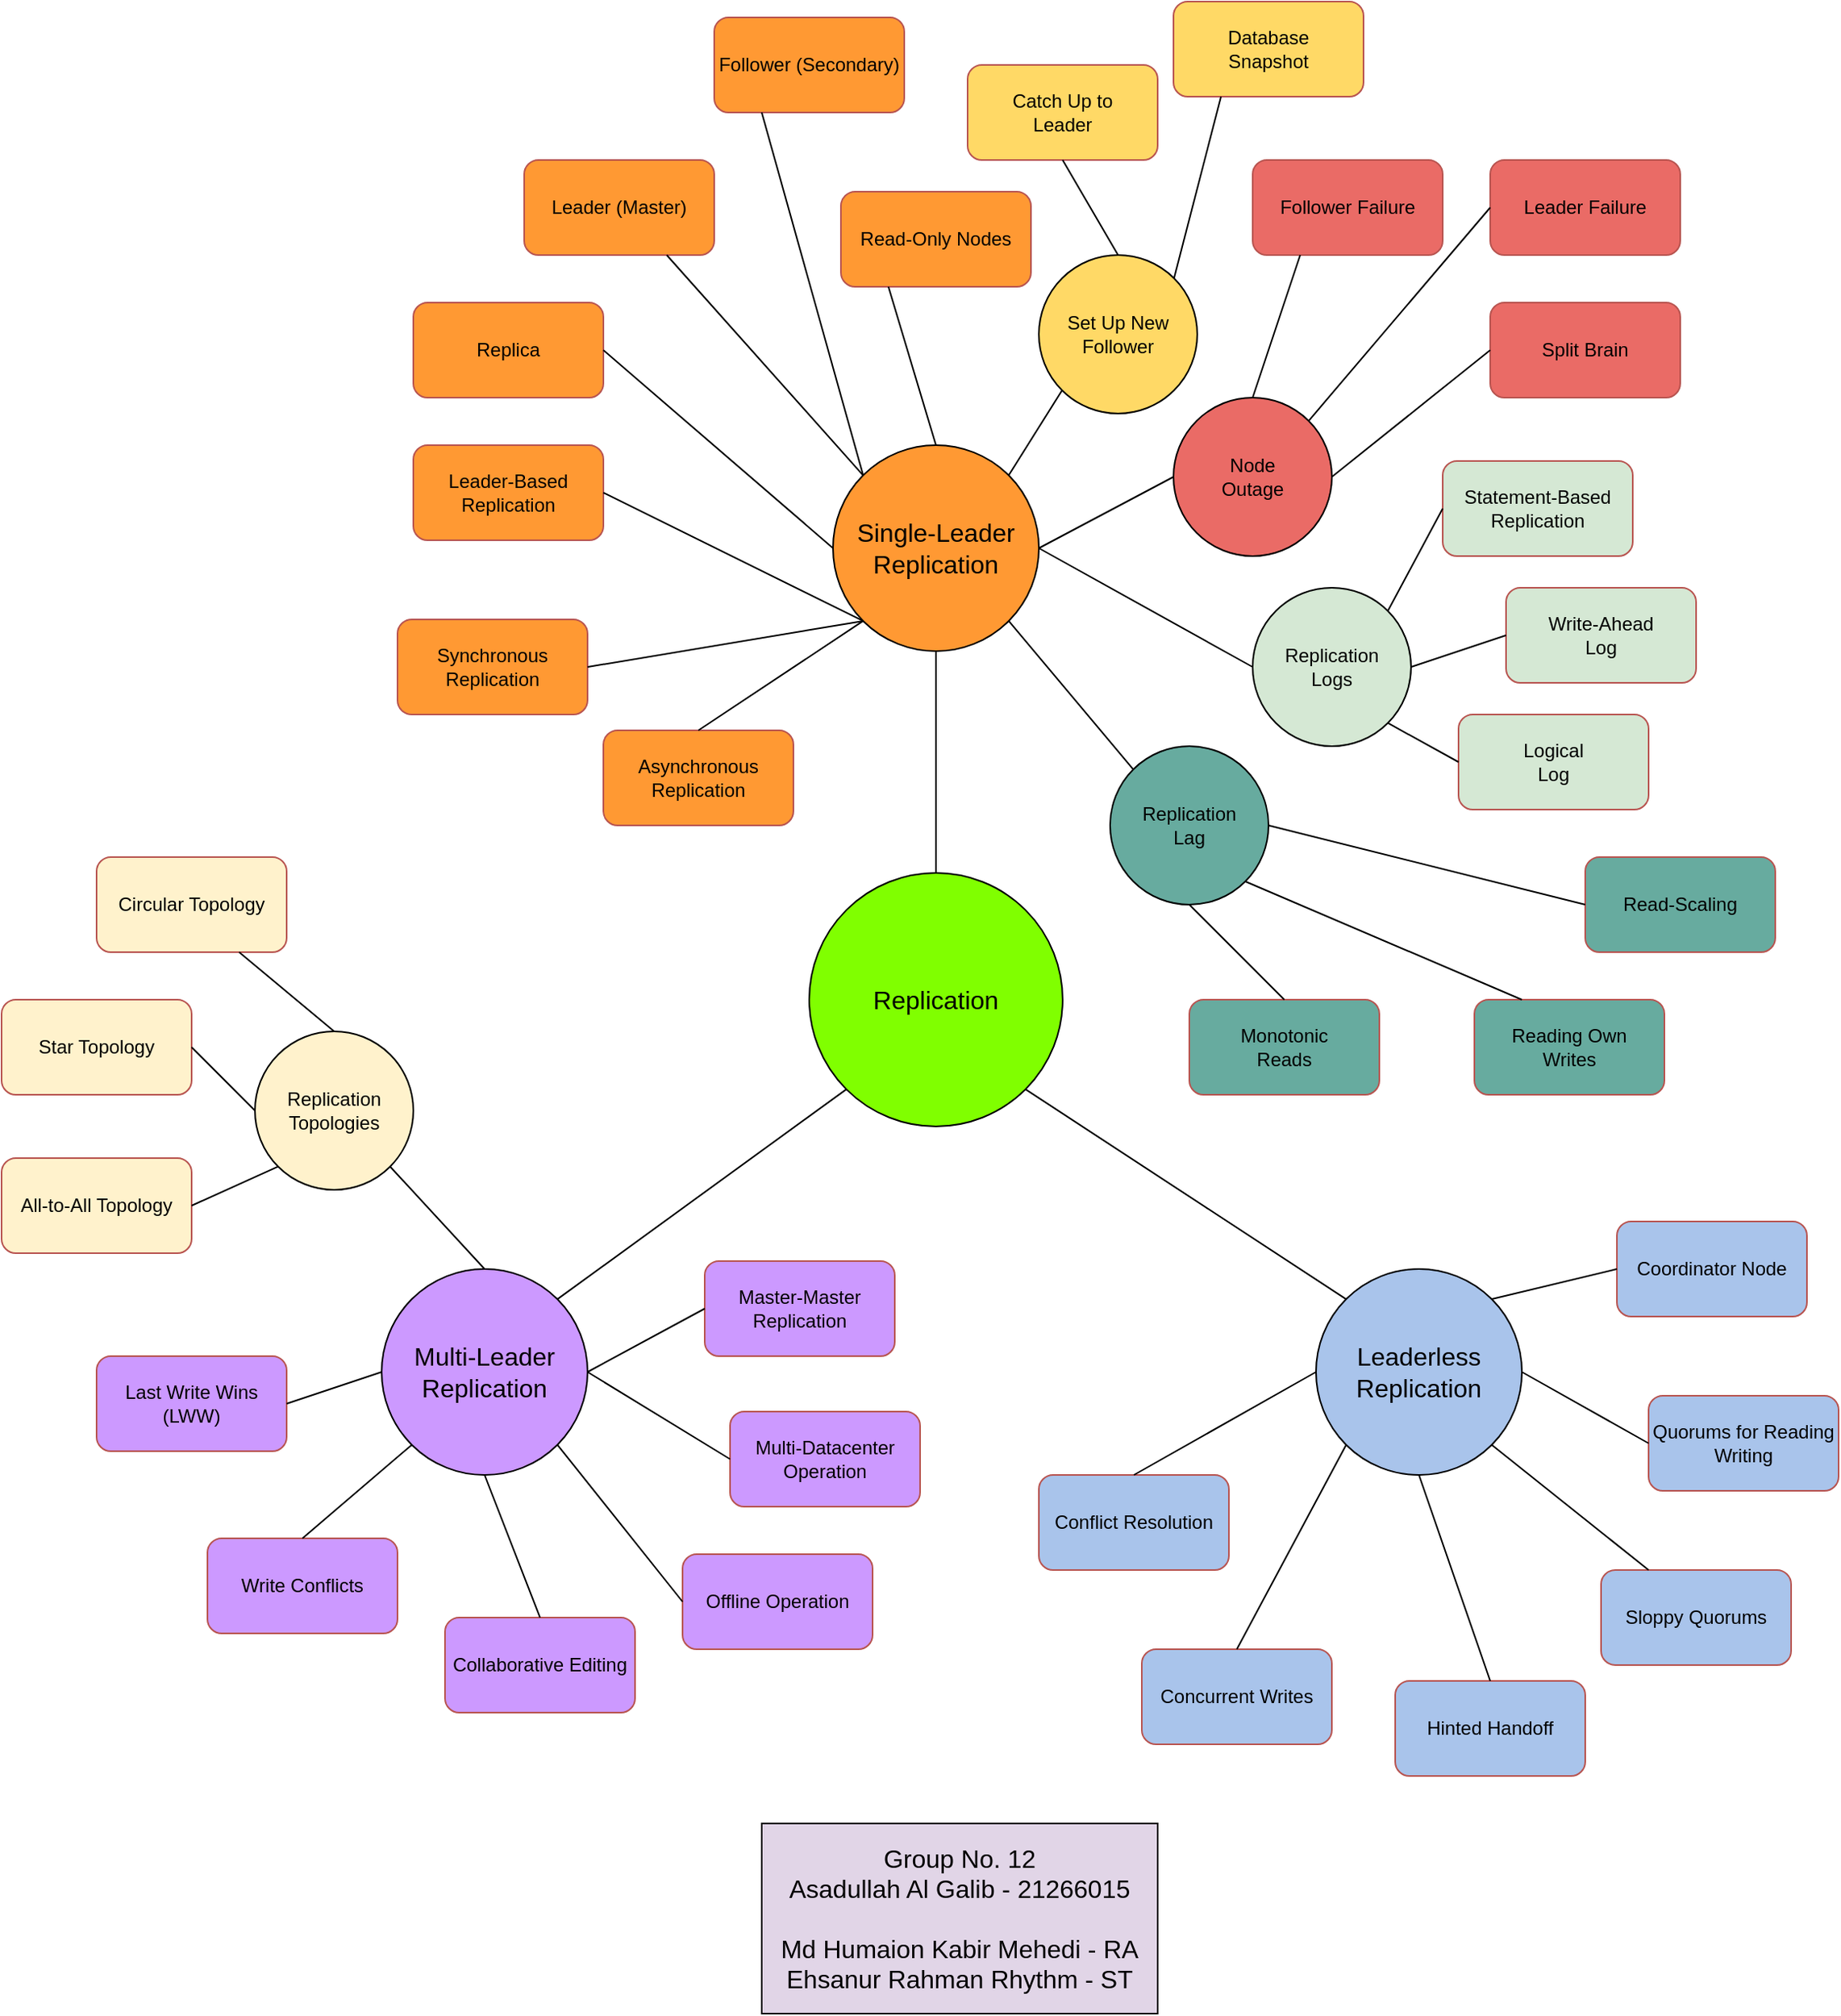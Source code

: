 <mxfile version="21.1.0" type="google">
  <diagram name="Page-1" id="FSgDwg14SxxTdtgcIDM9">
    <mxGraphModel grid="1" page="1" gridSize="10" guides="1" tooltips="1" connect="1" arrows="1" fold="1" pageScale="1" pageWidth="827" pageHeight="1169" math="0" shadow="0">
      <root>
        <mxCell id="0" />
        <mxCell id="1" parent="0" />
        <mxCell id="LckcoSEGjGpX4WUM62JQ-1" value="Replication" style="ellipse;whiteSpace=wrap;html=1;aspect=fixed;fillColor=#80FF00;fontSize=16;" vertex="1" parent="1">
          <mxGeometry x="360" y="280" width="160" height="160" as="geometry" />
        </mxCell>
        <mxCell id="LckcoSEGjGpX4WUM62JQ-2" value="Single-Leader Replication" style="ellipse;whiteSpace=wrap;html=1;aspect=fixed;fillColor=#FF9933;fontSize=16;" vertex="1" parent="1">
          <mxGeometry x="375" y="10" width="130" height="130" as="geometry" />
        </mxCell>
        <mxCell id="LckcoSEGjGpX4WUM62JQ-5" value="Multi-Leader Replication" style="ellipse;whiteSpace=wrap;html=1;aspect=fixed;fillColor=#CC99FF;fontSize=16;" vertex="1" parent="1">
          <mxGeometry x="90" y="530" width="130" height="130" as="geometry" />
        </mxCell>
        <mxCell id="LckcoSEGjGpX4WUM62JQ-7" value="Set Up New Follower" style="ellipse;whiteSpace=wrap;html=1;aspect=fixed;fillColor=#FFD966;fontSize=12;" vertex="1" parent="1">
          <mxGeometry x="505" y="-110" width="100" height="100" as="geometry" />
        </mxCell>
        <mxCell id="LckcoSEGjGpX4WUM62JQ-8" value="Leaderless Replication" style="ellipse;whiteSpace=wrap;html=1;aspect=fixed;fillColor=#A9C4EB;fontSize=16;" vertex="1" parent="1">
          <mxGeometry x="680" y="530" width="130" height="130" as="geometry" />
        </mxCell>
        <mxCell id="LckcoSEGjGpX4WUM62JQ-9" value="" style="endArrow=none;html=1;rounded=0;exitX=1;exitY=0;exitDx=0;exitDy=0;entryX=0;entryY=1;entryDx=0;entryDy=0;" edge="1" parent="1" source="LckcoSEGjGpX4WUM62JQ-5" target="LckcoSEGjGpX4WUM62JQ-1">
          <mxGeometry width="50" height="50" relative="1" as="geometry">
            <mxPoint x="390" y="400" as="sourcePoint" />
            <mxPoint x="440" y="350" as="targetPoint" />
          </mxGeometry>
        </mxCell>
        <mxCell id="LckcoSEGjGpX4WUM62JQ-10" value="" style="endArrow=none;html=1;rounded=0;exitX=0;exitY=0;exitDx=0;exitDy=0;entryX=1;entryY=1;entryDx=0;entryDy=0;" edge="1" parent="1" source="LckcoSEGjGpX4WUM62JQ-8" target="LckcoSEGjGpX4WUM62JQ-1">
          <mxGeometry width="50" height="50" relative="1" as="geometry">
            <mxPoint x="211" y="559" as="sourcePoint" />
            <mxPoint x="393" y="427" as="targetPoint" />
          </mxGeometry>
        </mxCell>
        <mxCell id="LckcoSEGjGpX4WUM62JQ-11" value="" style="endArrow=none;html=1;rounded=0;exitX=0.5;exitY=0;exitDx=0;exitDy=0;entryX=0.5;entryY=1;entryDx=0;entryDy=0;" edge="1" parent="1" source="LckcoSEGjGpX4WUM62JQ-1" target="LckcoSEGjGpX4WUM62JQ-2">
          <mxGeometry width="50" height="50" relative="1" as="geometry">
            <mxPoint x="709" y="559" as="sourcePoint" />
            <mxPoint x="507" y="427" as="targetPoint" />
          </mxGeometry>
        </mxCell>
        <mxCell id="LckcoSEGjGpX4WUM62JQ-12" value="Leader-Based Replication" style="rounded=1;whiteSpace=wrap;html=1;fillColor=#FF9933;strokeColor=#b85450;" vertex="1" parent="1">
          <mxGeometry x="110" y="10" width="120" height="60" as="geometry" />
        </mxCell>
        <mxCell id="LckcoSEGjGpX4WUM62JQ-14" value="Replica" style="rounded=1;whiteSpace=wrap;html=1;fillColor=#FF9933;strokeColor=#b85450;" vertex="1" parent="1">
          <mxGeometry x="110" y="-80" width="120" height="60" as="geometry" />
        </mxCell>
        <mxCell id="LckcoSEGjGpX4WUM62JQ-16" value="Leader (Master)" style="rounded=1;whiteSpace=wrap;html=1;fillColor=#FF9933;strokeColor=#b85450;" vertex="1" parent="1">
          <mxGeometry x="180" y="-170" width="120" height="60" as="geometry" />
        </mxCell>
        <mxCell id="LckcoSEGjGpX4WUM62JQ-17" value="Follower (Secondary)" style="rounded=1;whiteSpace=wrap;html=1;fillColor=#FF9933;strokeColor=#b85450;" vertex="1" parent="1">
          <mxGeometry x="300" y="-260" width="120" height="60" as="geometry" />
        </mxCell>
        <mxCell id="LckcoSEGjGpX4WUM62JQ-18" value="Read-Only Nodes" style="rounded=1;whiteSpace=wrap;html=1;fillColor=#FF9933;strokeColor=#b85450;" vertex="1" parent="1">
          <mxGeometry x="380" y="-150" width="120" height="60" as="geometry" />
        </mxCell>
        <mxCell id="LckcoSEGjGpX4WUM62JQ-19" value="Synchronous Replication" style="rounded=1;whiteSpace=wrap;html=1;fillColor=#FF9933;strokeColor=#b85450;" vertex="1" parent="1">
          <mxGeometry x="100" y="120" width="120" height="60" as="geometry" />
        </mxCell>
        <mxCell id="LckcoSEGjGpX4WUM62JQ-20" value="Asynchronous Replication" style="rounded=1;whiteSpace=wrap;html=1;fillColor=#FF9933;strokeColor=#b85450;" vertex="1" parent="1">
          <mxGeometry x="230" y="190" width="120" height="60" as="geometry" />
        </mxCell>
        <mxCell id="LckcoSEGjGpX4WUM62JQ-21" value="Catch Up to &lt;br&gt;Leader" style="rounded=1;whiteSpace=wrap;html=1;fillColor=#FFD966;strokeColor=#b85450;" vertex="1" parent="1">
          <mxGeometry x="460" y="-230" width="120" height="60" as="geometry" />
        </mxCell>
        <mxCell id="LckcoSEGjGpX4WUM62JQ-22" value="Database &lt;br&gt;Snapshot" style="rounded=1;whiteSpace=wrap;html=1;fillColor=#FFD966;strokeColor=#b85450;" vertex="1" parent="1">
          <mxGeometry x="590" y="-270" width="120" height="60" as="geometry" />
        </mxCell>
        <mxCell id="LckcoSEGjGpX4WUM62JQ-23" value="Node &lt;br&gt;Outage" style="ellipse;whiteSpace=wrap;html=1;aspect=fixed;fillColor=#EA6B66;fontSize=12;" vertex="1" parent="1">
          <mxGeometry x="590" y="-20" width="100" height="100" as="geometry" />
        </mxCell>
        <mxCell id="LckcoSEGjGpX4WUM62JQ-24" value="Split Brain" style="rounded=1;whiteSpace=wrap;html=1;fillColor=#EA6B66;strokeColor=#b85450;" vertex="1" parent="1">
          <mxGeometry x="790" y="-80" width="120" height="60" as="geometry" />
        </mxCell>
        <mxCell id="LckcoSEGjGpX4WUM62JQ-25" value="Follower Failure" style="rounded=1;whiteSpace=wrap;html=1;fillColor=#EA6B66;strokeColor=#b85450;" vertex="1" parent="1">
          <mxGeometry x="640" y="-170" width="120" height="60" as="geometry" />
        </mxCell>
        <mxCell id="LckcoSEGjGpX4WUM62JQ-26" value="Leader Failure" style="rounded=1;whiteSpace=wrap;html=1;fillColor=#EA6B66;strokeColor=#b85450;" vertex="1" parent="1">
          <mxGeometry x="790" y="-170" width="120" height="60" as="geometry" />
        </mxCell>
        <mxCell id="LckcoSEGjGpX4WUM62JQ-27" value="" style="endArrow=none;html=1;rounded=0;exitX=1;exitY=0.5;exitDx=0;exitDy=0;entryX=0;entryY=1;entryDx=0;entryDy=0;" edge="1" parent="1" source="LckcoSEGjGpX4WUM62JQ-19" target="LckcoSEGjGpX4WUM62JQ-2">
          <mxGeometry width="50" height="50" relative="1" as="geometry">
            <mxPoint x="390" y="90" as="sourcePoint" />
            <mxPoint x="440" y="40" as="targetPoint" />
          </mxGeometry>
        </mxCell>
        <mxCell id="LckcoSEGjGpX4WUM62JQ-28" value="" style="endArrow=none;html=1;rounded=0;exitX=1;exitY=0.5;exitDx=0;exitDy=0;entryX=0;entryY=1;entryDx=0;entryDy=0;" edge="1" parent="1" source="LckcoSEGjGpX4WUM62JQ-12" target="LckcoSEGjGpX4WUM62JQ-2">
          <mxGeometry width="50" height="50" relative="1" as="geometry">
            <mxPoint x="325" y="170" as="sourcePoint" />
            <mxPoint x="404" y="131" as="targetPoint" />
          </mxGeometry>
        </mxCell>
        <mxCell id="LckcoSEGjGpX4WUM62JQ-29" value="" style="endArrow=none;html=1;rounded=0;exitX=1;exitY=0.5;exitDx=0;exitDy=0;entryX=0;entryY=0.5;entryDx=0;entryDy=0;" edge="1" parent="1" source="LckcoSEGjGpX4WUM62JQ-14" target="LckcoSEGjGpX4WUM62JQ-2">
          <mxGeometry width="50" height="50" relative="1" as="geometry">
            <mxPoint x="250" y="120" as="sourcePoint" />
            <mxPoint x="404" y="131" as="targetPoint" />
          </mxGeometry>
        </mxCell>
        <mxCell id="LckcoSEGjGpX4WUM62JQ-31" value="" style="endArrow=none;html=1;rounded=0;exitX=0.75;exitY=1;exitDx=0;exitDy=0;entryX=0;entryY=0;entryDx=0;entryDy=0;" edge="1" parent="1" source="LckcoSEGjGpX4WUM62JQ-16" target="LckcoSEGjGpX4WUM62JQ-2">
          <mxGeometry width="50" height="50" relative="1" as="geometry">
            <mxPoint x="320" y="-80" as="sourcePoint" />
            <mxPoint x="385" y="85" as="targetPoint" />
          </mxGeometry>
        </mxCell>
        <mxCell id="LckcoSEGjGpX4WUM62JQ-32" value="" style="endArrow=none;html=1;rounded=0;exitX=0.25;exitY=1;exitDx=0;exitDy=0;entryX=0;entryY=0;entryDx=0;entryDy=0;" edge="1" parent="1" source="LckcoSEGjGpX4WUM62JQ-17" target="LckcoSEGjGpX4WUM62JQ-2">
          <mxGeometry width="50" height="50" relative="1" as="geometry">
            <mxPoint x="340" y="-130" as="sourcePoint" />
            <mxPoint x="404" y="39" as="targetPoint" />
          </mxGeometry>
        </mxCell>
        <mxCell id="LckcoSEGjGpX4WUM62JQ-33" value="" style="endArrow=none;html=1;rounded=0;exitX=0.25;exitY=1;exitDx=0;exitDy=0;entryX=0.5;entryY=0;entryDx=0;entryDy=0;" edge="1" parent="1" source="LckcoSEGjGpX4WUM62JQ-18" target="LckcoSEGjGpX4WUM62JQ-2">
          <mxGeometry width="50" height="50" relative="1" as="geometry">
            <mxPoint x="420" y="-180" as="sourcePoint" />
            <mxPoint x="404" y="39" as="targetPoint" />
          </mxGeometry>
        </mxCell>
        <mxCell id="LckcoSEGjGpX4WUM62JQ-34" value="" style="endArrow=none;html=1;rounded=0;exitX=0;exitY=1;exitDx=0;exitDy=0;entryX=1;entryY=0;entryDx=0;entryDy=0;" edge="1" parent="1" source="LckcoSEGjGpX4WUM62JQ-7" target="LckcoSEGjGpX4WUM62JQ-2">
          <mxGeometry width="50" height="50" relative="1" as="geometry">
            <mxPoint x="510" y="-80" as="sourcePoint" />
            <mxPoint x="450" y="20" as="targetPoint" />
          </mxGeometry>
        </mxCell>
        <mxCell id="LckcoSEGjGpX4WUM62JQ-35" value="" style="endArrow=none;html=1;rounded=0;exitX=0.5;exitY=1;exitDx=0;exitDy=0;entryX=0.5;entryY=0;entryDx=0;entryDy=0;" edge="1" parent="1" source="LckcoSEGjGpX4WUM62JQ-21" target="LckcoSEGjGpX4WUM62JQ-7">
          <mxGeometry width="50" height="50" relative="1" as="geometry">
            <mxPoint x="610" y="-10" as="sourcePoint" />
            <mxPoint x="496" y="39" as="targetPoint" />
          </mxGeometry>
        </mxCell>
        <mxCell id="LckcoSEGjGpX4WUM62JQ-36" value="" style="endArrow=none;html=1;rounded=0;exitX=0.25;exitY=1;exitDx=0;exitDy=0;entryX=1;entryY=0;entryDx=0;entryDy=0;" edge="1" parent="1" source="LckcoSEGjGpX4WUM62JQ-22" target="LckcoSEGjGpX4WUM62JQ-7">
          <mxGeometry width="50" height="50" relative="1" as="geometry">
            <mxPoint x="690" y="-120" as="sourcePoint" />
            <mxPoint x="660" y="-60" as="targetPoint" />
          </mxGeometry>
        </mxCell>
        <mxCell id="LckcoSEGjGpX4WUM62JQ-37" value="" style="endArrow=none;html=1;rounded=0;exitX=0.25;exitY=1;exitDx=0;exitDy=0;entryX=0.5;entryY=0;entryDx=0;entryDy=0;" edge="1" parent="1" source="LckcoSEGjGpX4WUM62JQ-25" target="LckcoSEGjGpX4WUM62JQ-23">
          <mxGeometry width="50" height="50" relative="1" as="geometry">
            <mxPoint x="760" y="-50" as="sourcePoint" />
            <mxPoint x="695" y="-45" as="targetPoint" />
          </mxGeometry>
        </mxCell>
        <mxCell id="LckcoSEGjGpX4WUM62JQ-38" value="" style="endArrow=none;html=1;rounded=0;exitX=0;exitY=0.5;exitDx=0;exitDy=0;entryX=1;entryY=0;entryDx=0;entryDy=0;" edge="1" parent="1" source="LckcoSEGjGpX4WUM62JQ-26" target="LckcoSEGjGpX4WUM62JQ-23">
          <mxGeometry width="50" height="50" relative="1" as="geometry">
            <mxPoint x="820" y="60" as="sourcePoint" />
            <mxPoint x="735" y="85" as="targetPoint" />
          </mxGeometry>
        </mxCell>
        <mxCell id="LckcoSEGjGpX4WUM62JQ-39" value="" style="endArrow=none;html=1;rounded=0;exitX=0;exitY=0.5;exitDx=0;exitDy=0;entryX=1;entryY=0.5;entryDx=0;entryDy=0;" edge="1" parent="1" source="LckcoSEGjGpX4WUM62JQ-24" target="LckcoSEGjGpX4WUM62JQ-23">
          <mxGeometry width="50" height="50" relative="1" as="geometry">
            <mxPoint x="900" y="150" as="sourcePoint" />
            <mxPoint x="750" y="120" as="targetPoint" />
          </mxGeometry>
        </mxCell>
        <mxCell id="LckcoSEGjGpX4WUM62JQ-40" value="" style="endArrow=none;html=1;rounded=0;exitX=0;exitY=0.5;exitDx=0;exitDy=0;entryX=1;entryY=0.5;entryDx=0;entryDy=0;" edge="1" parent="1" source="LckcoSEGjGpX4WUM62JQ-23" target="LckcoSEGjGpX4WUM62JQ-2">
          <mxGeometry width="50" height="50" relative="1" as="geometry">
            <mxPoint x="800" y="230" as="sourcePoint" />
            <mxPoint x="735" y="155" as="targetPoint" />
          </mxGeometry>
        </mxCell>
        <mxCell id="LckcoSEGjGpX4WUM62JQ-41" value="" style="endArrow=none;html=1;rounded=0;exitX=0.5;exitY=0;exitDx=0;exitDy=0;entryX=0;entryY=1;entryDx=0;entryDy=0;" edge="1" parent="1" source="LckcoSEGjGpX4WUM62JQ-20" target="LckcoSEGjGpX4WUM62JQ-2">
          <mxGeometry width="50" height="50" relative="1" as="geometry">
            <mxPoint x="650" y="120" as="sourcePoint" />
            <mxPoint x="515" y="85" as="targetPoint" />
          </mxGeometry>
        </mxCell>
        <mxCell id="LckcoSEGjGpX4WUM62JQ-42" value="Replication &lt;br&gt;Logs" style="ellipse;whiteSpace=wrap;html=1;aspect=fixed;fillColor=#D5E8D4;fontSize=12;" vertex="1" parent="1">
          <mxGeometry x="640" y="100" width="100" height="100" as="geometry" />
        </mxCell>
        <mxCell id="LckcoSEGjGpX4WUM62JQ-43" value="Write-Ahead &lt;br&gt;Log" style="rounded=1;whiteSpace=wrap;html=1;fillColor=#D5E8D4;strokeColor=#b85450;" vertex="1" parent="1">
          <mxGeometry x="800" y="100" width="120" height="60" as="geometry" />
        </mxCell>
        <mxCell id="LckcoSEGjGpX4WUM62JQ-44" value="Logical &lt;br&gt;Log" style="rounded=1;whiteSpace=wrap;html=1;fillColor=#D5E8D4;strokeColor=#b85450;" vertex="1" parent="1">
          <mxGeometry x="770" y="180" width="120" height="60" as="geometry" />
        </mxCell>
        <mxCell id="LckcoSEGjGpX4WUM62JQ-45" value="Statement-Based Replication" style="rounded=1;whiteSpace=wrap;html=1;fillColor=#D5E8D4;strokeColor=#b85450;" vertex="1" parent="1">
          <mxGeometry x="760" y="20" width="120" height="60" as="geometry" />
        </mxCell>
        <mxCell id="LckcoSEGjGpX4WUM62JQ-46" value="" style="endArrow=none;html=1;rounded=0;entryX=0;entryY=0.5;entryDx=0;entryDy=0;exitX=1;exitY=0.5;exitDx=0;exitDy=0;" edge="1" parent="1" source="LckcoSEGjGpX4WUM62JQ-2" target="LckcoSEGjGpX4WUM62JQ-42">
          <mxGeometry width="50" height="50" relative="1" as="geometry">
            <mxPoint x="390" y="120" as="sourcePoint" />
            <mxPoint x="440" y="70" as="targetPoint" />
          </mxGeometry>
        </mxCell>
        <mxCell id="LckcoSEGjGpX4WUM62JQ-47" value="" style="endArrow=none;html=1;rounded=0;entryX=1;entryY=0;entryDx=0;entryDy=0;exitX=0;exitY=0.5;exitDx=0;exitDy=0;" edge="1" parent="1" source="LckcoSEGjGpX4WUM62JQ-45" target="LckcoSEGjGpX4WUM62JQ-42">
          <mxGeometry width="50" height="50" relative="1" as="geometry">
            <mxPoint x="515" y="85" as="sourcePoint" />
            <mxPoint x="650" y="160" as="targetPoint" />
          </mxGeometry>
        </mxCell>
        <mxCell id="LckcoSEGjGpX4WUM62JQ-48" value="" style="endArrow=none;html=1;rounded=0;entryX=1;entryY=0.5;entryDx=0;entryDy=0;exitX=0;exitY=0.5;exitDx=0;exitDy=0;" edge="1" parent="1" source="LckcoSEGjGpX4WUM62JQ-43" target="LckcoSEGjGpX4WUM62JQ-42">
          <mxGeometry width="50" height="50" relative="1" as="geometry">
            <mxPoint x="770" y="60" as="sourcePoint" />
            <mxPoint x="735" y="125" as="targetPoint" />
          </mxGeometry>
        </mxCell>
        <mxCell id="LckcoSEGjGpX4WUM62JQ-49" value="" style="endArrow=none;html=1;rounded=0;entryX=1;entryY=1;entryDx=0;entryDy=0;exitX=0;exitY=0.5;exitDx=0;exitDy=0;" edge="1" parent="1" source="LckcoSEGjGpX4WUM62JQ-44" target="LckcoSEGjGpX4WUM62JQ-42">
          <mxGeometry width="50" height="50" relative="1" as="geometry">
            <mxPoint x="810" y="140" as="sourcePoint" />
            <mxPoint x="750" y="160" as="targetPoint" />
          </mxGeometry>
        </mxCell>
        <mxCell id="LckcoSEGjGpX4WUM62JQ-50" value="Replication &lt;br&gt;Lag" style="ellipse;whiteSpace=wrap;html=1;aspect=fixed;fillColor=#67AB9F;fontSize=12;" vertex="1" parent="1">
          <mxGeometry x="550" y="200" width="100" height="100" as="geometry" />
        </mxCell>
        <mxCell id="LckcoSEGjGpX4WUM62JQ-51" value="Read-Scaling" style="rounded=1;whiteSpace=wrap;html=1;fillColor=#67AB9F;strokeColor=#b85450;" vertex="1" parent="1">
          <mxGeometry x="850" y="270" width="120" height="60" as="geometry" />
        </mxCell>
        <mxCell id="LckcoSEGjGpX4WUM62JQ-52" value="Monotonic &lt;br&gt;Reads" style="rounded=1;whiteSpace=wrap;html=1;fillColor=#67AB9F;strokeColor=#b85450;" vertex="1" parent="1">
          <mxGeometry x="600" y="360" width="120" height="60" as="geometry" />
        </mxCell>
        <mxCell id="LckcoSEGjGpX4WUM62JQ-53" value="Reading Own &lt;br&gt;Writes" style="rounded=1;whiteSpace=wrap;html=1;fillColor=#67AB9F;strokeColor=#b85450;" vertex="1" parent="1">
          <mxGeometry x="780" y="360" width="120" height="60" as="geometry" />
        </mxCell>
        <mxCell id="LckcoSEGjGpX4WUM62JQ-54" value="" style="endArrow=none;html=1;rounded=0;entryX=0;entryY=0;entryDx=0;entryDy=0;exitX=1;exitY=1;exitDx=0;exitDy=0;" edge="1" parent="1" source="LckcoSEGjGpX4WUM62JQ-2" target="LckcoSEGjGpX4WUM62JQ-50">
          <mxGeometry width="50" height="50" relative="1" as="geometry">
            <mxPoint x="390" y="200" as="sourcePoint" />
            <mxPoint x="440" y="150" as="targetPoint" />
          </mxGeometry>
        </mxCell>
        <mxCell id="LckcoSEGjGpX4WUM62JQ-55" value="" style="endArrow=none;html=1;rounded=0;entryX=0.5;entryY=0;entryDx=0;entryDy=0;exitX=0.5;exitY=1;exitDx=0;exitDy=0;" edge="1" parent="1" source="LckcoSEGjGpX4WUM62JQ-50" target="LckcoSEGjGpX4WUM62JQ-52">
          <mxGeometry width="50" height="50" relative="1" as="geometry">
            <mxPoint x="496" y="131" as="sourcePoint" />
            <mxPoint x="575" y="225" as="targetPoint" />
          </mxGeometry>
        </mxCell>
        <mxCell id="LckcoSEGjGpX4WUM62JQ-56" value="" style="endArrow=none;html=1;rounded=0;entryX=0.25;entryY=0;entryDx=0;entryDy=0;exitX=1;exitY=1;exitDx=0;exitDy=0;" edge="1" parent="1" source="LckcoSEGjGpX4WUM62JQ-50" target="LckcoSEGjGpX4WUM62JQ-53">
          <mxGeometry width="50" height="50" relative="1" as="geometry">
            <mxPoint x="610" y="310" as="sourcePoint" />
            <mxPoint x="670" y="370" as="targetPoint" />
          </mxGeometry>
        </mxCell>
        <mxCell id="LckcoSEGjGpX4WUM62JQ-57" value="" style="endArrow=none;html=1;rounded=0;entryX=0;entryY=0.5;entryDx=0;entryDy=0;exitX=1;exitY=0.5;exitDx=0;exitDy=0;" edge="1" parent="1" source="LckcoSEGjGpX4WUM62JQ-50" target="LckcoSEGjGpX4WUM62JQ-51">
          <mxGeometry width="50" height="50" relative="1" as="geometry">
            <mxPoint x="645" y="295" as="sourcePoint" />
            <mxPoint x="820" y="370" as="targetPoint" />
          </mxGeometry>
        </mxCell>
        <mxCell id="n70Q1aYIcs8bRbfcStc1-1" value="Replication Topologies" style="ellipse;whiteSpace=wrap;html=1;aspect=fixed;fillColor=#FFF2CC;fontSize=12;" vertex="1" parent="1">
          <mxGeometry x="10" y="380" width="100" height="100" as="geometry" />
        </mxCell>
        <mxCell id="n70Q1aYIcs8bRbfcStc1-2" value="Master-Master&lt;br&gt;Replication" style="rounded=1;whiteSpace=wrap;html=1;fillColor=#CC99FF;strokeColor=#b85450;" vertex="1" parent="1">
          <mxGeometry x="294" y="525" width="120" height="60" as="geometry" />
        </mxCell>
        <mxCell id="n70Q1aYIcs8bRbfcStc1-3" value="Multi-Datacenter&lt;br&gt;Operation" style="rounded=1;whiteSpace=wrap;html=1;fillColor=#CC99FF;strokeColor=#b85450;" vertex="1" parent="1">
          <mxGeometry x="310" y="620" width="120" height="60" as="geometry" />
        </mxCell>
        <mxCell id="n70Q1aYIcs8bRbfcStc1-4" value="Offline Operation" style="rounded=1;whiteSpace=wrap;html=1;fillColor=#CC99FF;strokeColor=#b85450;" vertex="1" parent="1">
          <mxGeometry x="280" y="710" width="120" height="60" as="geometry" />
        </mxCell>
        <mxCell id="n70Q1aYIcs8bRbfcStc1-5" value="Collaborative Editing" style="rounded=1;whiteSpace=wrap;html=1;fillColor=#CC99FF;strokeColor=#b85450;" vertex="1" parent="1">
          <mxGeometry x="130" y="750" width="120" height="60" as="geometry" />
        </mxCell>
        <mxCell id="n70Q1aYIcs8bRbfcStc1-6" value="Write Conflicts" style="rounded=1;whiteSpace=wrap;html=1;fillColor=#CC99FF;strokeColor=#b85450;" vertex="1" parent="1">
          <mxGeometry x="-20" y="700" width="120" height="60" as="geometry" />
        </mxCell>
        <mxCell id="n70Q1aYIcs8bRbfcStc1-7" value="Last Write Wins &lt;br&gt;(LWW)" style="rounded=1;whiteSpace=wrap;html=1;fillColor=#CC99FF;strokeColor=#b85450;" vertex="1" parent="1">
          <mxGeometry x="-90" y="585" width="120" height="60" as="geometry" />
        </mxCell>
        <mxCell id="n70Q1aYIcs8bRbfcStc1-8" value="Circular Topology" style="rounded=1;whiteSpace=wrap;html=1;fillColor=#FFF2CC;strokeColor=#b85450;" vertex="1" parent="1">
          <mxGeometry x="-90" y="270" width="120" height="60" as="geometry" />
        </mxCell>
        <mxCell id="n70Q1aYIcs8bRbfcStc1-10" value="" style="endArrow=none;html=1;rounded=0;entryX=1;entryY=0.5;entryDx=0;entryDy=0;exitX=0;exitY=0.5;exitDx=0;exitDy=0;" edge="1" parent="1" source="n70Q1aYIcs8bRbfcStc1-2" target="LckcoSEGjGpX4WUM62JQ-5">
          <mxGeometry width="50" height="50" relative="1" as="geometry">
            <mxPoint x="390" y="570" as="sourcePoint" />
            <mxPoint x="440" y="520" as="targetPoint" />
          </mxGeometry>
        </mxCell>
        <mxCell id="n70Q1aYIcs8bRbfcStc1-11" value="" style="endArrow=none;html=1;rounded=0;entryX=1;entryY=0.5;entryDx=0;entryDy=0;exitX=0;exitY=0.5;exitDx=0;exitDy=0;" edge="1" parent="1" source="n70Q1aYIcs8bRbfcStc1-3" target="LckcoSEGjGpX4WUM62JQ-5">
          <mxGeometry width="50" height="50" relative="1" as="geometry">
            <mxPoint x="304" y="565" as="sourcePoint" />
            <mxPoint x="230" y="605" as="targetPoint" />
          </mxGeometry>
        </mxCell>
        <mxCell id="n70Q1aYIcs8bRbfcStc1-12" value="" style="endArrow=none;html=1;rounded=0;entryX=1;entryY=1;entryDx=0;entryDy=0;exitX=0;exitY=0.5;exitDx=0;exitDy=0;" edge="1" parent="1" source="n70Q1aYIcs8bRbfcStc1-4" target="LckcoSEGjGpX4WUM62JQ-5">
          <mxGeometry width="50" height="50" relative="1" as="geometry">
            <mxPoint x="320" y="660" as="sourcePoint" />
            <mxPoint x="230" y="605" as="targetPoint" />
          </mxGeometry>
        </mxCell>
        <mxCell id="n70Q1aYIcs8bRbfcStc1-13" value="" style="endArrow=none;html=1;rounded=0;entryX=0.5;entryY=1;entryDx=0;entryDy=0;exitX=0.5;exitY=0;exitDx=0;exitDy=0;" edge="1" parent="1" source="n70Q1aYIcs8bRbfcStc1-5" target="LckcoSEGjGpX4WUM62JQ-5">
          <mxGeometry width="50" height="50" relative="1" as="geometry">
            <mxPoint x="290" y="750" as="sourcePoint" />
            <mxPoint x="211" y="651" as="targetPoint" />
          </mxGeometry>
        </mxCell>
        <mxCell id="n70Q1aYIcs8bRbfcStc1-14" value="" style="endArrow=none;html=1;rounded=0;entryX=0;entryY=1;entryDx=0;entryDy=0;exitX=0.5;exitY=0;exitDx=0;exitDy=0;" edge="1" parent="1" source="n70Q1aYIcs8bRbfcStc1-6" target="LckcoSEGjGpX4WUM62JQ-5">
          <mxGeometry width="50" height="50" relative="1" as="geometry">
            <mxPoint x="200" y="760" as="sourcePoint" />
            <mxPoint x="165" y="670" as="targetPoint" />
          </mxGeometry>
        </mxCell>
        <mxCell id="n70Q1aYIcs8bRbfcStc1-15" value="" style="endArrow=none;html=1;rounded=0;entryX=0;entryY=0.5;entryDx=0;entryDy=0;exitX=1;exitY=0.5;exitDx=0;exitDy=0;" edge="1" parent="1" source="n70Q1aYIcs8bRbfcStc1-7" target="LckcoSEGjGpX4WUM62JQ-5">
          <mxGeometry width="50" height="50" relative="1" as="geometry">
            <mxPoint x="50" y="710" as="sourcePoint" />
            <mxPoint x="119" y="651" as="targetPoint" />
          </mxGeometry>
        </mxCell>
        <mxCell id="n70Q1aYIcs8bRbfcStc1-16" value="" style="endArrow=none;html=1;rounded=0;entryX=1;entryY=1;entryDx=0;entryDy=0;exitX=0.5;exitY=0;exitDx=0;exitDy=0;" edge="1" parent="1" source="LckcoSEGjGpX4WUM62JQ-5" target="n70Q1aYIcs8bRbfcStc1-1">
          <mxGeometry width="50" height="50" relative="1" as="geometry">
            <mxPoint x="40" y="625" as="sourcePoint" />
            <mxPoint x="100" y="605" as="targetPoint" />
          </mxGeometry>
        </mxCell>
        <mxCell id="n70Q1aYIcs8bRbfcStc1-17" value="Star Topology" style="rounded=1;whiteSpace=wrap;html=1;fillColor=#FFF2CC;strokeColor=#b85450;" vertex="1" parent="1">
          <mxGeometry x="-150" y="360" width="120" height="60" as="geometry" />
        </mxCell>
        <mxCell id="n70Q1aYIcs8bRbfcStc1-18" value="All-to-All Topology" style="rounded=1;whiteSpace=wrap;html=1;fillColor=#FFF2CC;strokeColor=#b85450;" vertex="1" parent="1">
          <mxGeometry x="-150" y="460" width="120" height="60" as="geometry" />
        </mxCell>
        <mxCell id="n70Q1aYIcs8bRbfcStc1-19" value="" style="endArrow=none;html=1;rounded=0;entryX=0.75;entryY=1;entryDx=0;entryDy=0;exitX=0.5;exitY=0;exitDx=0;exitDy=0;" edge="1" parent="1" source="n70Q1aYIcs8bRbfcStc1-1" target="n70Q1aYIcs8bRbfcStc1-8">
          <mxGeometry width="50" height="50" relative="1" as="geometry">
            <mxPoint x="390" y="530" as="sourcePoint" />
            <mxPoint x="440" y="480" as="targetPoint" />
          </mxGeometry>
        </mxCell>
        <mxCell id="n70Q1aYIcs8bRbfcStc1-20" value="" style="endArrow=none;html=1;rounded=0;entryX=1;entryY=0.5;entryDx=0;entryDy=0;exitX=0;exitY=0.5;exitDx=0;exitDy=0;" edge="1" parent="1" source="n70Q1aYIcs8bRbfcStc1-1" target="n70Q1aYIcs8bRbfcStc1-17">
          <mxGeometry width="50" height="50" relative="1" as="geometry">
            <mxPoint x="70" y="390" as="sourcePoint" />
            <mxPoint x="10" y="340" as="targetPoint" />
          </mxGeometry>
        </mxCell>
        <mxCell id="n70Q1aYIcs8bRbfcStc1-21" value="" style="endArrow=none;html=1;rounded=0;entryX=1;entryY=0.5;entryDx=0;entryDy=0;exitX=0;exitY=1;exitDx=0;exitDy=0;" edge="1" parent="1" source="n70Q1aYIcs8bRbfcStc1-1" target="n70Q1aYIcs8bRbfcStc1-18">
          <mxGeometry width="50" height="50" relative="1" as="geometry">
            <mxPoint x="35" y="405" as="sourcePoint" />
            <mxPoint x="-20" y="400" as="targetPoint" />
          </mxGeometry>
        </mxCell>
        <mxCell id="n70Q1aYIcs8bRbfcStc1-24" value="Coordinator Node" style="rounded=1;whiteSpace=wrap;html=1;fillColor=#A9C4EB;strokeColor=#b85450;" vertex="1" parent="1">
          <mxGeometry x="870" y="500" width="120" height="60" as="geometry" />
        </mxCell>
        <mxCell id="n70Q1aYIcs8bRbfcStc1-25" value="Quorums for Reading Writing" style="rounded=1;whiteSpace=wrap;html=1;fillColor=#A9C4EB;strokeColor=#b85450;" vertex="1" parent="1">
          <mxGeometry x="890" y="610" width="120" height="60" as="geometry" />
        </mxCell>
        <mxCell id="n70Q1aYIcs8bRbfcStc1-26" value="Sloppy Quorums" style="rounded=1;whiteSpace=wrap;html=1;fillColor=#A9C4EB;strokeColor=#b85450;" vertex="1" parent="1">
          <mxGeometry x="860" y="720" width="120" height="60" as="geometry" />
        </mxCell>
        <mxCell id="n70Q1aYIcs8bRbfcStc1-27" value="Hinted Handoff" style="rounded=1;whiteSpace=wrap;html=1;fillColor=#A9C4EB;strokeColor=#b85450;" vertex="1" parent="1">
          <mxGeometry x="730" y="790" width="120" height="60" as="geometry" />
        </mxCell>
        <mxCell id="n70Q1aYIcs8bRbfcStc1-28" value="Concurrent Writes" style="rounded=1;whiteSpace=wrap;html=1;fillColor=#A9C4EB;strokeColor=#b85450;" vertex="1" parent="1">
          <mxGeometry x="570" y="770" width="120" height="60" as="geometry" />
        </mxCell>
        <mxCell id="n70Q1aYIcs8bRbfcStc1-29" value="Conflict Resolution" style="rounded=1;whiteSpace=wrap;html=1;fillColor=#A9C4EB;strokeColor=#b85450;" vertex="1" parent="1">
          <mxGeometry x="505" y="660" width="120" height="60" as="geometry" />
        </mxCell>
        <mxCell id="n70Q1aYIcs8bRbfcStc1-30" value="" style="endArrow=none;html=1;rounded=0;entryX=0;entryY=0.5;entryDx=0;entryDy=0;exitX=0.5;exitY=0;exitDx=0;exitDy=0;" edge="1" parent="1" source="n70Q1aYIcs8bRbfcStc1-29" target="LckcoSEGjGpX4WUM62JQ-8">
          <mxGeometry width="50" height="50" relative="1" as="geometry">
            <mxPoint x="390" y="740" as="sourcePoint" />
            <mxPoint x="440" y="690" as="targetPoint" />
          </mxGeometry>
        </mxCell>
        <mxCell id="n70Q1aYIcs8bRbfcStc1-31" value="" style="endArrow=none;html=1;rounded=0;entryX=0;entryY=1;entryDx=0;entryDy=0;exitX=0.5;exitY=0;exitDx=0;exitDy=0;" edge="1" parent="1" source="n70Q1aYIcs8bRbfcStc1-28" target="LckcoSEGjGpX4WUM62JQ-8">
          <mxGeometry width="50" height="50" relative="1" as="geometry">
            <mxPoint x="590" y="680" as="sourcePoint" />
            <mxPoint x="690" y="605" as="targetPoint" />
          </mxGeometry>
        </mxCell>
        <mxCell id="n70Q1aYIcs8bRbfcStc1-32" value="" style="endArrow=none;html=1;rounded=0;entryX=0.5;entryY=1;entryDx=0;entryDy=0;exitX=0.5;exitY=0;exitDx=0;exitDy=0;" edge="1" parent="1" source="n70Q1aYIcs8bRbfcStc1-27" target="LckcoSEGjGpX4WUM62JQ-8">
          <mxGeometry width="50" height="50" relative="1" as="geometry">
            <mxPoint x="640" y="780" as="sourcePoint" />
            <mxPoint x="709" y="651" as="targetPoint" />
          </mxGeometry>
        </mxCell>
        <mxCell id="n70Q1aYIcs8bRbfcStc1-33" value="" style="endArrow=none;html=1;rounded=0;entryX=1;entryY=1;entryDx=0;entryDy=0;exitX=0.25;exitY=0;exitDx=0;exitDy=0;" edge="1" parent="1" source="n70Q1aYIcs8bRbfcStc1-26" target="LckcoSEGjGpX4WUM62JQ-8">
          <mxGeometry width="50" height="50" relative="1" as="geometry">
            <mxPoint x="800" y="800" as="sourcePoint" />
            <mxPoint x="755" y="670" as="targetPoint" />
          </mxGeometry>
        </mxCell>
        <mxCell id="n70Q1aYIcs8bRbfcStc1-34" value="" style="endArrow=none;html=1;rounded=0;entryX=1;entryY=0.5;entryDx=0;entryDy=0;exitX=0;exitY=0.5;exitDx=0;exitDy=0;" edge="1" parent="1" source="n70Q1aYIcs8bRbfcStc1-25" target="LckcoSEGjGpX4WUM62JQ-8">
          <mxGeometry width="50" height="50" relative="1" as="geometry">
            <mxPoint x="900" y="730" as="sourcePoint" />
            <mxPoint x="801" y="651" as="targetPoint" />
          </mxGeometry>
        </mxCell>
        <mxCell id="n70Q1aYIcs8bRbfcStc1-35" value="" style="endArrow=none;html=1;rounded=0;entryX=1;entryY=0;entryDx=0;entryDy=0;exitX=0;exitY=0.5;exitDx=0;exitDy=0;" edge="1" parent="1" source="n70Q1aYIcs8bRbfcStc1-24" target="LckcoSEGjGpX4WUM62JQ-8">
          <mxGeometry width="50" height="50" relative="1" as="geometry">
            <mxPoint x="900" y="650" as="sourcePoint" />
            <mxPoint x="820" y="605" as="targetPoint" />
          </mxGeometry>
        </mxCell>
        <mxCell id="n70Q1aYIcs8bRbfcStc1-36" value="&lt;div style=&quot;font-size: 16px;&quot;&gt;Group No. 12&lt;/div&gt;&lt;div style=&quot;font-size: 16px;&quot;&gt;Asadullah Al Galib - 21266015&lt;/div&gt;&lt;div style=&quot;font-size: 16px;&quot;&gt;&lt;br style=&quot;font-size: 16px;&quot;&gt;&lt;/div&gt;&lt;div style=&quot;font-size: 16px;&quot;&gt;Md Humaion Kabir Mehedi - RA&lt;/div&gt;&lt;div style=&quot;font-size: 16px;&quot;&gt;Ehsanur Rahman Rhythm - ST&lt;/div&gt;" style="rounded=0;whiteSpace=wrap;html=1;fillColor=#E1D5E7;fontSize=16;" vertex="1" parent="1">
          <mxGeometry x="330" y="880" width="250" height="120" as="geometry" />
        </mxCell>
      </root>
    </mxGraphModel>
  </diagram>
</mxfile>
